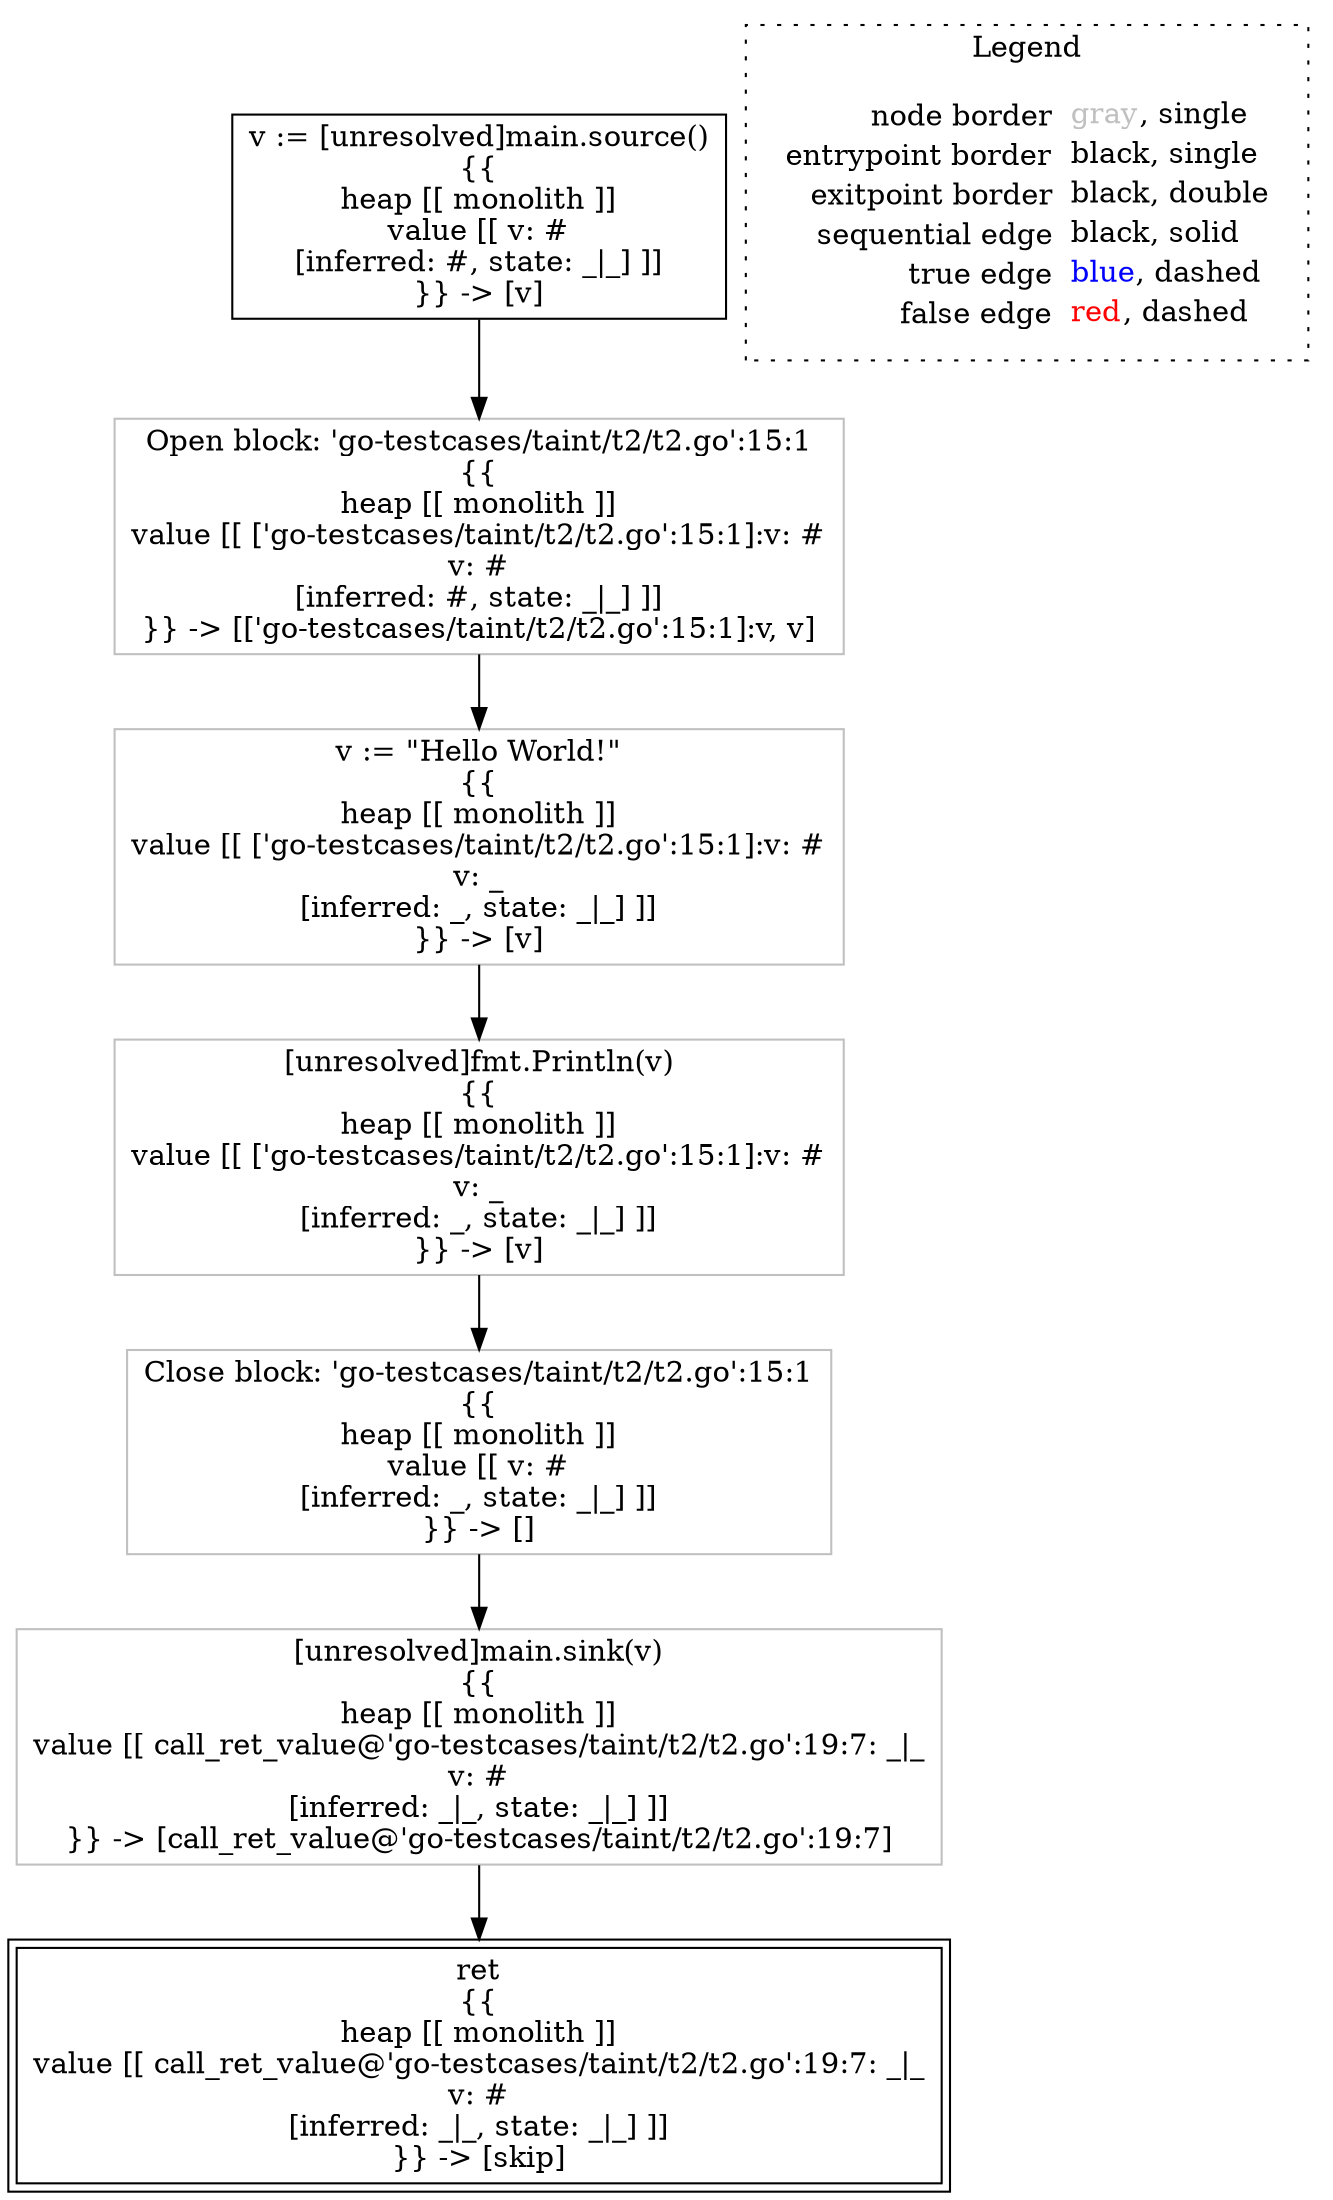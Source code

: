 digraph {
	"node0" [shape="rect",color="black",label=<v := [unresolved]main.source()<BR/>{{<BR/>heap [[ monolith ]]<BR/>value [[ v: #<BR/>[inferred: #, state: _|_] ]]<BR/>}} -&gt; [v]>];
	"node1" [shape="rect",color="black",peripheries="2",label=<ret<BR/>{{<BR/>heap [[ monolith ]]<BR/>value [[ call_ret_value@'go-testcases/taint/t2/t2.go':19:7: _|_<BR/>v: #<BR/>[inferred: _|_, state: _|_] ]]<BR/>}} -&gt; [skip]>];
	"node2" [shape="rect",color="gray",label=<[unresolved]fmt.Println(v)<BR/>{{<BR/>heap [[ monolith ]]<BR/>value [[ ['go-testcases/taint/t2/t2.go':15:1]:v: #<BR/>v: _<BR/>[inferred: _, state: _|_] ]]<BR/>}} -&gt; [v]>];
	"node3" [shape="rect",color="gray",label=<[unresolved]main.sink(v)<BR/>{{<BR/>heap [[ monolith ]]<BR/>value [[ call_ret_value@'go-testcases/taint/t2/t2.go':19:7: _|_<BR/>v: #<BR/>[inferred: _|_, state: _|_] ]]<BR/>}} -&gt; [call_ret_value@'go-testcases/taint/t2/t2.go':19:7]>];
	"node4" [shape="rect",color="gray",label=<Close block: 'go-testcases/taint/t2/t2.go':15:1<BR/>{{<BR/>heap [[ monolith ]]<BR/>value [[ v: #<BR/>[inferred: _, state: _|_] ]]<BR/>}} -&gt; []>];
	"node5" [shape="rect",color="gray",label=<v := &quot;Hello World!&quot;<BR/>{{<BR/>heap [[ monolith ]]<BR/>value [[ ['go-testcases/taint/t2/t2.go':15:1]:v: #<BR/>v: _<BR/>[inferred: _, state: _|_] ]]<BR/>}} -&gt; [v]>];
	"node6" [shape="rect",color="gray",label=<Open block: 'go-testcases/taint/t2/t2.go':15:1<BR/>{{<BR/>heap [[ monolith ]]<BR/>value [[ ['go-testcases/taint/t2/t2.go':15:1]:v: #<BR/>v: #<BR/>[inferred: #, state: _|_] ]]<BR/>}} -&gt; [['go-testcases/taint/t2/t2.go':15:1]:v, v]>];
	"node2" -> "node4" [color="black"];
	"node3" -> "node1" [color="black"];
	"node4" -> "node3" [color="black"];
	"node0" -> "node6" [color="black"];
	"node5" -> "node2" [color="black"];
	"node6" -> "node5" [color="black"];
subgraph cluster_legend {
	label="Legend";
	style=dotted;
	node [shape=plaintext];
	"legend" [label=<<table border="0" cellpadding="2" cellspacing="0" cellborder="0"><tr><td align="right">node border&nbsp;</td><td align="left"><font color="gray">gray</font>, single</td></tr><tr><td align="right">entrypoint border&nbsp;</td><td align="left"><font color="black">black</font>, single</td></tr><tr><td align="right">exitpoint border&nbsp;</td><td align="left"><font color="black">black</font>, double</td></tr><tr><td align="right">sequential edge&nbsp;</td><td align="left"><font color="black">black</font>, solid</td></tr><tr><td align="right">true edge&nbsp;</td><td align="left"><font color="blue">blue</font>, dashed</td></tr><tr><td align="right">false edge&nbsp;</td><td align="left"><font color="red">red</font>, dashed</td></tr></table>>];
}

}
